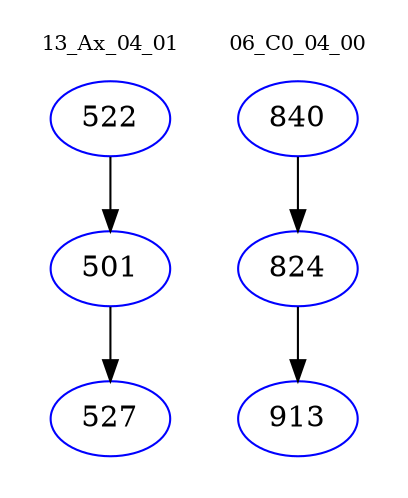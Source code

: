 digraph{
subgraph cluster_0 {
color = white
label = "13_Ax_04_01";
fontsize=10;
T0_522 [label="522", color="blue"]
T0_522 -> T0_501 [color="black"]
T0_501 [label="501", color="blue"]
T0_501 -> T0_527 [color="black"]
T0_527 [label="527", color="blue"]
}
subgraph cluster_1 {
color = white
label = "06_C0_04_00";
fontsize=10;
T1_840 [label="840", color="blue"]
T1_840 -> T1_824 [color="black"]
T1_824 [label="824", color="blue"]
T1_824 -> T1_913 [color="black"]
T1_913 [label="913", color="blue"]
}
}

